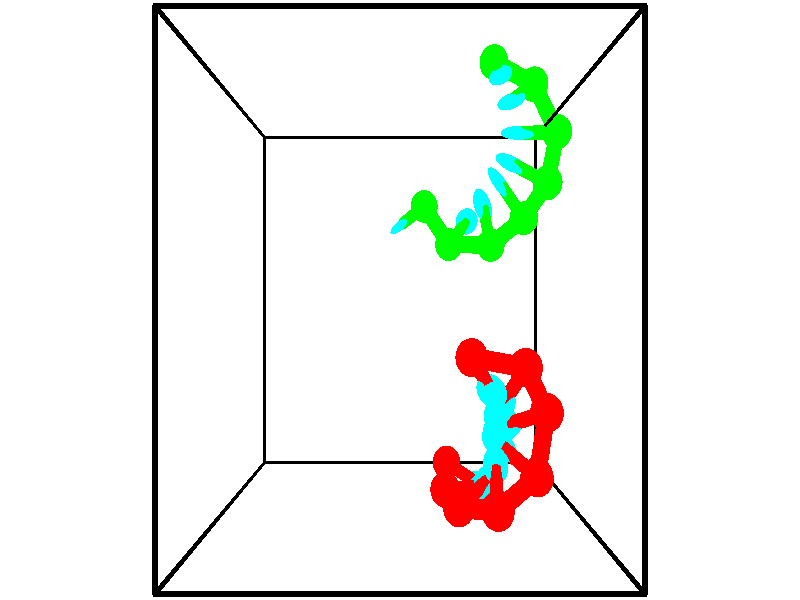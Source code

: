 // switches for output
#declare DRAW_BASES = 1; // possible values are 0, 1; only relevant for DNA ribbons
#declare DRAW_BASES_TYPE = 3; // possible values are 1, 2, 3; only relevant for DNA ribbons
#declare DRAW_FOG = 0; // set to 1 to enable fog

#include "colors.inc"

#include "transforms.inc"
background { rgb <1, 1, 1>}

#default {
   normal{
       ripples 0.25
       frequency 0.20
       turbulence 0.2
       lambda 5
   }
	finish {
		phong 0.1
		phong_size 40.
	}
}

// original window dimensions: 1024x640


// camera settings

camera {
	sky <-0, 1, 0>
	up <-0, 1, 0>
	right 1.6 * <1, 0, 0>
	location <2.5, 2.5, 11.1562>
	look_at <2.5, 2.5, 2.5>
	direction <0, 0, -8.6562>
	angle 67.0682
}


# declare cpy_camera_pos = <2.5, 2.5, 11.1562>;
# if (DRAW_FOG = 1)
fog {
	fog_type 2
	up vnormalize(cpy_camera_pos)
	color rgbt<1,1,1,0.3>
	distance 1e-5
	fog_alt 3e-3
	fog_offset 4
}
# end


// LIGHTS

# declare lum = 6;
global_settings {
	ambient_light rgb lum * <0.05, 0.05, 0.05>
	max_trace_level 15
}# declare cpy_direct_light_amount = 0.25;
light_source
{	1000 * <-1, -1, 1>,
	rgb lum * cpy_direct_light_amount
	parallel
}

light_source
{	1000 * <1, 1, -1>,
	rgb lum * cpy_direct_light_amount
	parallel
}

// strand 0

// nucleotide -1

// particle -1
sphere {
	<3.606244, 1.758691, 1.841889> 0.250000
	pigment { color rgbt <1,0,0,0> }
	no_shadow
}
cylinder {
	<3.733059, 1.554871, 2.161850>,  <3.809148, 1.432578, 2.353827>, 0.100000
	pigment { color rgbt <1,0,0,0> }
	no_shadow
}
cylinder {
	<3.733059, 1.554871, 2.161850>,  <3.606244, 1.758691, 1.841889>, 0.100000
	pigment { color rgbt <1,0,0,0> }
	no_shadow
}

// particle -1
sphere {
	<3.733059, 1.554871, 2.161850> 0.100000
	pigment { color rgbt <1,0,0,0> }
	no_shadow
}
sphere {
	0, 1
	scale<0.080000,0.200000,0.300000>
	matrix <0.257240, -0.765597, -0.589652,
		0.912861, 0.392708, -0.111646,
		0.317037, -0.509551, 0.799904,
		3.828170, 1.402005, 2.401821>
	pigment { color rgbt <0,1,1,0> }
	no_shadow
}
cylinder {
	<4.423251, 1.639511, 1.944086>,  <3.606244, 1.758691, 1.841889>, 0.130000
	pigment { color rgbt <1,0,0,0> }
	no_shadow
}

// nucleotide -1

// particle -1
sphere {
	<4.423251, 1.639511, 1.944086> 0.250000
	pigment { color rgbt <1,0,0,0> }
	no_shadow
}
cylinder {
	<4.170673, 1.360954, 2.080505>,  <4.019126, 1.193820, 2.162357>, 0.100000
	pigment { color rgbt <1,0,0,0> }
	no_shadow
}
cylinder {
	<4.170673, 1.360954, 2.080505>,  <4.423251, 1.639511, 1.944086>, 0.100000
	pigment { color rgbt <1,0,0,0> }
	no_shadow
}

// particle -1
sphere {
	<4.170673, 1.360954, 2.080505> 0.100000
	pigment { color rgbt <1,0,0,0> }
	no_shadow
}
sphere {
	0, 1
	scale<0.080000,0.200000,0.300000>
	matrix <0.254959, -0.601830, -0.756834,
		0.732307, -0.390945, 0.557574,
		-0.631445, -0.696393, 0.341049,
		3.981240, 1.152036, 2.182820>
	pigment { color rgbt <0,1,1,0> }
	no_shadow
}
cylinder {
	<4.747739, 1.064265, 1.921426>,  <4.423251, 1.639511, 1.944086>, 0.130000
	pigment { color rgbt <1,0,0,0> }
	no_shadow
}

// nucleotide -1

// particle -1
sphere {
	<4.747739, 1.064265, 1.921426> 0.250000
	pigment { color rgbt <1,0,0,0> }
	no_shadow
}
cylinder {
	<4.360172, 0.965530, 1.928009>,  <4.127632, 0.906289, 1.931959>, 0.100000
	pigment { color rgbt <1,0,0,0> }
	no_shadow
}
cylinder {
	<4.360172, 0.965530, 1.928009>,  <4.747739, 1.064265, 1.921426>, 0.100000
	pigment { color rgbt <1,0,0,0> }
	no_shadow
}

// particle -1
sphere {
	<4.360172, 0.965530, 1.928009> 0.100000
	pigment { color rgbt <1,0,0,0> }
	no_shadow
}
sphere {
	0, 1
	scale<0.080000,0.200000,0.300000>
	matrix <0.109751, -0.488522, -0.865622,
		0.221708, -0.836909, 0.500428,
		-0.968917, -0.246838, 0.016457,
		4.069497, 0.891479, 1.932946>
	pigment { color rgbt <0,1,1,0> }
	no_shadow
}
cylinder {
	<4.608416, 0.227183, 1.865535>,  <4.747739, 1.064265, 1.921426>, 0.130000
	pigment { color rgbt <1,0,0,0> }
	no_shadow
}

// nucleotide -1

// particle -1
sphere {
	<4.608416, 0.227183, 1.865535> 0.250000
	pigment { color rgbt <1,0,0,0> }
	no_shadow
}
cylinder {
	<4.293606, 0.446953, 1.753304>,  <4.104720, 0.578815, 1.685965>, 0.100000
	pigment { color rgbt <1,0,0,0> }
	no_shadow
}
cylinder {
	<4.293606, 0.446953, 1.753304>,  <4.608416, 0.227183, 1.865535>, 0.100000
	pigment { color rgbt <1,0,0,0> }
	no_shadow
}

// particle -1
sphere {
	<4.293606, 0.446953, 1.753304> 0.100000
	pigment { color rgbt <1,0,0,0> }
	no_shadow
}
sphere {
	0, 1
	scale<0.080000,0.200000,0.300000>
	matrix <-0.083434, -0.545420, -0.834000,
		-0.611253, -0.632969, 0.475100,
		-0.787025, 0.549424, -0.280578,
		4.057498, 0.611780, 1.669130>
	pigment { color rgbt <0,1,1,0> }
	no_shadow
}
cylinder {
	<3.985670, -0.169414, 1.999813>,  <4.608416, 0.227183, 1.865535>, 0.130000
	pigment { color rgbt <1,0,0,0> }
	no_shadow
}

// nucleotide -1

// particle -1
sphere {
	<3.985670, -0.169414, 1.999813> 0.250000
	pigment { color rgbt <1,0,0,0> }
	no_shadow
}
cylinder {
	<4.013176, 0.097023, 1.702736>,  <4.029680, 0.256885, 1.524490>, 0.100000
	pigment { color rgbt <1,0,0,0> }
	no_shadow
}
cylinder {
	<4.013176, 0.097023, 1.702736>,  <3.985670, -0.169414, 1.999813>, 0.100000
	pigment { color rgbt <1,0,0,0> }
	no_shadow
}

// particle -1
sphere {
	<4.013176, 0.097023, 1.702736> 0.100000
	pigment { color rgbt <1,0,0,0> }
	no_shadow
}
sphere {
	0, 1
	scale<0.080000,0.200000,0.300000>
	matrix <0.022976, -0.745316, -0.666316,
		-0.997368, 0.028756, -0.066556,
		0.068766, 0.666091, -0.742693,
		4.033806, 0.296850, 1.479928>
	pigment { color rgbt <0,1,1,0> }
	no_shadow
}
cylinder {
	<3.436746, -0.259017, 1.534185>,  <3.985670, -0.169414, 1.999813>, 0.130000
	pigment { color rgbt <1,0,0,0> }
	no_shadow
}

// nucleotide -1

// particle -1
sphere {
	<3.436746, -0.259017, 1.534185> 0.250000
	pigment { color rgbt <1,0,0,0> }
	no_shadow
}
cylinder {
	<3.745213, -0.078934, 1.354134>,  <3.930292, 0.029116, 1.246103>, 0.100000
	pigment { color rgbt <1,0,0,0> }
	no_shadow
}
cylinder {
	<3.745213, -0.078934, 1.354134>,  <3.436746, -0.259017, 1.534185>, 0.100000
	pigment { color rgbt <1,0,0,0> }
	no_shadow
}

// particle -1
sphere {
	<3.745213, -0.078934, 1.354134> 0.100000
	pigment { color rgbt <1,0,0,0> }
	no_shadow
}
sphere {
	0, 1
	scale<0.080000,0.200000,0.300000>
	matrix <-0.041730, -0.669779, -0.741387,
		-0.635266, 0.590516, -0.497723,
		0.771166, 0.450208, -0.450129,
		3.976562, 0.056129, 1.219095>
	pigment { color rgbt <0,1,1,0> }
	no_shadow
}
cylinder {
	<3.266265, -0.185518, 0.893190>,  <3.436746, -0.259017, 1.534185>, 0.130000
	pigment { color rgbt <1,0,0,0> }
	no_shadow
}

// nucleotide -1

// particle -1
sphere {
	<3.266265, -0.185518, 0.893190> 0.250000
	pigment { color rgbt <1,0,0,0> }
	no_shadow
}
cylinder {
	<3.665367, -0.164734, 0.876282>,  <3.904828, -0.152263, 0.866137>, 0.100000
	pigment { color rgbt <1,0,0,0> }
	no_shadow
}
cylinder {
	<3.665367, -0.164734, 0.876282>,  <3.266265, -0.185518, 0.893190>, 0.100000
	pigment { color rgbt <1,0,0,0> }
	no_shadow
}

// particle -1
sphere {
	<3.665367, -0.164734, 0.876282> 0.100000
	pigment { color rgbt <1,0,0,0> }
	no_shadow
}
sphere {
	0, 1
	scale<0.080000,0.200000,0.300000>
	matrix <-0.004275, -0.580373, -0.814340,
		-0.066847, 0.812691, -0.578847,
		0.997754, 0.051961, -0.042270,
		3.964693, -0.149145, 0.863601>
	pigment { color rgbt <0,1,1,0> }
	no_shadow
}
cylinder {
	<3.344845, 0.045955, 0.220187>,  <3.266265, -0.185518, 0.893190>, 0.130000
	pigment { color rgbt <1,0,0,0> }
	no_shadow
}

// nucleotide -1

// particle -1
sphere {
	<3.344845, 0.045955, 0.220187> 0.250000
	pigment { color rgbt <1,0,0,0> }
	no_shadow
}
cylinder {
	<3.689053, -0.131248, 0.320786>,  <3.895577, -0.237570, 0.381145>, 0.100000
	pigment { color rgbt <1,0,0,0> }
	no_shadow
}
cylinder {
	<3.689053, -0.131248, 0.320786>,  <3.344845, 0.045955, 0.220187>, 0.100000
	pigment { color rgbt <1,0,0,0> }
	no_shadow
}

// particle -1
sphere {
	<3.689053, -0.131248, 0.320786> 0.100000
	pigment { color rgbt <1,0,0,0> }
	no_shadow
}
sphere {
	0, 1
	scale<0.080000,0.200000,0.300000>
	matrix <0.049544, -0.418573, -0.906831,
		0.507003, 0.792806, -0.338241,
		0.860519, -0.443008, 0.251497,
		3.947208, -0.264151, 0.396235>
	pigment { color rgbt <0,1,1,0> }
	no_shadow
}
// strand 1

// nucleotide -1

// particle -1
sphere {
	<2.945476, 3.941092, -0.002405> 0.250000
	pigment { color rgbt <0,1,0,0> }
	no_shadow
}
cylinder {
	<2.708754, 3.813690, -0.298599>,  <2.566720, 3.737249, -0.476316>, 0.100000
	pigment { color rgbt <0,1,0,0> }
	no_shadow
}
cylinder {
	<2.708754, 3.813690, -0.298599>,  <2.945476, 3.941092, -0.002405>, 0.100000
	pigment { color rgbt <0,1,0,0> }
	no_shadow
}

// particle -1
sphere {
	<2.708754, 3.813690, -0.298599> 0.100000
	pigment { color rgbt <0,1,0,0> }
	no_shadow
}
sphere {
	0, 1
	scale<0.080000,0.200000,0.300000>
	matrix <-0.555991, 0.826422, 0.088886,
		0.583643, 0.464307, -0.666168,
		-0.591806, -0.318505, -0.740486,
		2.531212, 3.718139, -0.520745>
	pigment { color rgbt <0,1,1,0> }
	no_shadow
}
cylinder {
	<3.391640, 3.342314, 0.154615>,  <2.945476, 3.941092, -0.002405>, 0.130000
	pigment { color rgbt <0,1,0,0> }
	no_shadow
}

// nucleotide -1

// particle -1
sphere {
	<3.391640, 3.342314, 0.154615> 0.250000
	pigment { color rgbt <0,1,0,0> }
	no_shadow
}
cylinder {
	<3.604790, 3.571365, -0.094589>,  <3.732680, 3.708796, -0.244112>, 0.100000
	pigment { color rgbt <0,1,0,0> }
	no_shadow
}
cylinder {
	<3.604790, 3.571365, -0.094589>,  <3.391640, 3.342314, 0.154615>, 0.100000
	pigment { color rgbt <0,1,0,0> }
	no_shadow
}

// particle -1
sphere {
	<3.604790, 3.571365, -0.094589> 0.100000
	pigment { color rgbt <0,1,0,0> }
	no_shadow
}
sphere {
	0, 1
	scale<0.080000,0.200000,0.300000>
	matrix <0.417827, 0.462182, 0.782182,
		0.735843, -0.677116, 0.007025,
		0.532875, 0.572628, -0.623011,
		3.764652, 3.743154, -0.281492>
	pigment { color rgbt <0,1,1,0> }
	no_shadow
}
cylinder {
	<4.139734, 3.326660, 0.235615>,  <3.391640, 3.342314, 0.154615>, 0.130000
	pigment { color rgbt <0,1,0,0> }
	no_shadow
}

// nucleotide -1

// particle -1
sphere {
	<4.139734, 3.326660, 0.235615> 0.250000
	pigment { color rgbt <0,1,0,0> }
	no_shadow
}
cylinder {
	<4.078413, 3.689285, 0.078316>,  <4.041621, 3.906860, -0.016064>, 0.100000
	pigment { color rgbt <0,1,0,0> }
	no_shadow
}
cylinder {
	<4.078413, 3.689285, 0.078316>,  <4.139734, 3.326660, 0.235615>, 0.100000
	pigment { color rgbt <0,1,0,0> }
	no_shadow
}

// particle -1
sphere {
	<4.078413, 3.689285, 0.078316> 0.100000
	pigment { color rgbt <0,1,0,0> }
	no_shadow
}
sphere {
	0, 1
	scale<0.080000,0.200000,0.300000>
	matrix <0.486104, 0.415656, 0.768722,
		0.860350, -0.073312, -0.504405,
		-0.153302, 0.906562, -0.393247,
		4.032423, 3.961254, -0.039658>
	pigment { color rgbt <0,1,1,0> }
	no_shadow
}
cylinder {
	<4.706565, 3.715409, 0.392010>,  <4.139734, 3.326660, 0.235615>, 0.130000
	pigment { color rgbt <0,1,0,0> }
	no_shadow
}

// nucleotide -1

// particle -1
sphere {
	<4.706565, 3.715409, 0.392010> 0.250000
	pigment { color rgbt <0,1,0,0> }
	no_shadow
}
cylinder {
	<4.474035, 4.030045, 0.308739>,  <4.334517, 4.218826, 0.258776>, 0.100000
	pigment { color rgbt <0,1,0,0> }
	no_shadow
}
cylinder {
	<4.474035, 4.030045, 0.308739>,  <4.706565, 3.715409, 0.392010>, 0.100000
	pigment { color rgbt <0,1,0,0> }
	no_shadow
}

// particle -1
sphere {
	<4.474035, 4.030045, 0.308739> 0.100000
	pigment { color rgbt <0,1,0,0> }
	no_shadow
}
sphere {
	0, 1
	scale<0.080000,0.200000,0.300000>
	matrix <0.578720, 0.579552, 0.573762,
		0.571965, 0.213066, -0.792123,
		-0.581325, 0.786589, -0.208178,
		4.299638, 4.266021, 0.246285>
	pigment { color rgbt <0,1,1,0> }
	no_shadow
}
cylinder {
	<5.038123, 4.180881, 0.769330>,  <4.706565, 3.715409, 0.392010>, 0.130000
	pigment { color rgbt <0,1,0,0> }
	no_shadow
}

// nucleotide -1

// particle -1
sphere {
	<5.038123, 4.180881, 0.769330> 0.250000
	pigment { color rgbt <0,1,0,0> }
	no_shadow
}
cylinder {
	<4.707314, 4.363861, 0.638626>,  <4.508828, 4.473649, 0.560204>, 0.100000
	pigment { color rgbt <0,1,0,0> }
	no_shadow
}
cylinder {
	<4.707314, 4.363861, 0.638626>,  <5.038123, 4.180881, 0.769330>, 0.100000
	pigment { color rgbt <0,1,0,0> }
	no_shadow
}

// particle -1
sphere {
	<4.707314, 4.363861, 0.638626> 0.100000
	pigment { color rgbt <0,1,0,0> }
	no_shadow
}
sphere {
	0, 1
	scale<0.080000,0.200000,0.300000>
	matrix <0.183112, 0.768754, 0.612770,
		0.531510, 0.446941, -0.719542,
		-0.827023, 0.457450, -0.326761,
		4.459207, 4.501096, 0.540598>
	pigment { color rgbt <0,1,1,0> }
	no_shadow
}
cylinder {
	<5.224329, 4.927099, 0.688371>,  <5.038123, 4.180881, 0.769330>, 0.130000
	pigment { color rgbt <0,1,0,0> }
	no_shadow
}

// nucleotide -1

// particle -1
sphere {
	<5.224329, 4.927099, 0.688371> 0.250000
	pigment { color rgbt <0,1,0,0> }
	no_shadow
}
cylinder {
	<4.827560, 4.908447, 0.735565>,  <4.589499, 4.897256, 0.763881>, 0.100000
	pigment { color rgbt <0,1,0,0> }
	no_shadow
}
cylinder {
	<4.827560, 4.908447, 0.735565>,  <5.224329, 4.927099, 0.688371>, 0.100000
	pigment { color rgbt <0,1,0,0> }
	no_shadow
}

// particle -1
sphere {
	<4.827560, 4.908447, 0.735565> 0.100000
	pigment { color rgbt <0,1,0,0> }
	no_shadow
}
sphere {
	0, 1
	scale<0.080000,0.200000,0.300000>
	matrix <0.017773, 0.869760, 0.493154,
		-0.125613, 0.491267, -0.861904,
		-0.991920, -0.046628, 0.117984,
		4.529984, 4.894459, 0.770960>
	pigment { color rgbt <0,1,1,0> }
	no_shadow
}
cylinder {
	<4.856193, 5.664533, 0.530095>,  <5.224329, 4.927099, 0.688371>, 0.130000
	pigment { color rgbt <0,1,0,0> }
	no_shadow
}

// nucleotide -1

// particle -1
sphere {
	<4.856193, 5.664533, 0.530095> 0.250000
	pigment { color rgbt <0,1,0,0> }
	no_shadow
}
cylinder {
	<4.590422, 5.464020, 0.751816>,  <4.430959, 5.343712, 0.884848>, 0.100000
	pigment { color rgbt <0,1,0,0> }
	no_shadow
}
cylinder {
	<4.590422, 5.464020, 0.751816>,  <4.856193, 5.664533, 0.530095>, 0.100000
	pigment { color rgbt <0,1,0,0> }
	no_shadow
}

// particle -1
sphere {
	<4.590422, 5.464020, 0.751816> 0.100000
	pigment { color rgbt <0,1,0,0> }
	no_shadow
}
sphere {
	0, 1
	scale<0.080000,0.200000,0.300000>
	matrix <-0.181433, 0.827692, 0.531044,
		-0.724995, 0.252272, -0.640890,
		-0.664427, -0.501284, 0.554302,
		4.391094, 5.313635, 0.918106>
	pigment { color rgbt <0,1,1,0> }
	no_shadow
}
cylinder {
	<4.160110, 6.007404, 0.476172>,  <4.856193, 5.664533, 0.530095>, 0.130000
	pigment { color rgbt <0,1,0,0> }
	no_shadow
}

// nucleotide -1

// particle -1
sphere {
	<4.160110, 6.007404, 0.476172> 0.250000
	pigment { color rgbt <0,1,0,0> }
	no_shadow
}
cylinder {
	<4.172064, 5.792389, 0.813255>,  <4.179236, 5.663380, 1.015506>, 0.100000
	pigment { color rgbt <0,1,0,0> }
	no_shadow
}
cylinder {
	<4.172064, 5.792389, 0.813255>,  <4.160110, 6.007404, 0.476172>, 0.100000
	pigment { color rgbt <0,1,0,0> }
	no_shadow
}

// particle -1
sphere {
	<4.172064, 5.792389, 0.813255> 0.100000
	pigment { color rgbt <0,1,0,0> }
	no_shadow
}
sphere {
	0, 1
	scale<0.080000,0.200000,0.300000>
	matrix <-0.424245, 0.756558, 0.497631,
		-0.905054, -0.372387, -0.205439,
		0.029885, -0.537539, 0.842709,
		4.181029, 5.631127, 1.066068>
	pigment { color rgbt <0,1,1,0> }
	no_shadow
}
// box output
cylinder {
	<0.000000, 0.000000, 0.000000>,  <5.000000, 0.000000, 0.000000>, 0.025000
	pigment { color rgbt <0,0,0,0> }
	no_shadow
}
cylinder {
	<0.000000, 0.000000, 0.000000>,  <0.000000, 5.000000, 0.000000>, 0.025000
	pigment { color rgbt <0,0,0,0> }
	no_shadow
}
cylinder {
	<0.000000, 0.000000, 0.000000>,  <0.000000, 0.000000, 5.000000>, 0.025000
	pigment { color rgbt <0,0,0,0> }
	no_shadow
}
cylinder {
	<5.000000, 5.000000, 5.000000>,  <0.000000, 5.000000, 5.000000>, 0.025000
	pigment { color rgbt <0,0,0,0> }
	no_shadow
}
cylinder {
	<5.000000, 5.000000, 5.000000>,  <5.000000, 0.000000, 5.000000>, 0.025000
	pigment { color rgbt <0,0,0,0> }
	no_shadow
}
cylinder {
	<5.000000, 5.000000, 5.000000>,  <5.000000, 5.000000, 0.000000>, 0.025000
	pigment { color rgbt <0,0,0,0> }
	no_shadow
}
cylinder {
	<0.000000, 0.000000, 5.000000>,  <0.000000, 5.000000, 5.000000>, 0.025000
	pigment { color rgbt <0,0,0,0> }
	no_shadow
}
cylinder {
	<0.000000, 0.000000, 5.000000>,  <5.000000, 0.000000, 5.000000>, 0.025000
	pigment { color rgbt <0,0,0,0> }
	no_shadow
}
cylinder {
	<5.000000, 5.000000, 0.000000>,  <0.000000, 5.000000, 0.000000>, 0.025000
	pigment { color rgbt <0,0,0,0> }
	no_shadow
}
cylinder {
	<5.000000, 5.000000, 0.000000>,  <5.000000, 0.000000, 0.000000>, 0.025000
	pigment { color rgbt <0,0,0,0> }
	no_shadow
}
cylinder {
	<5.000000, 0.000000, 5.000000>,  <5.000000, 0.000000, 0.000000>, 0.025000
	pigment { color rgbt <0,0,0,0> }
	no_shadow
}
cylinder {
	<0.000000, 5.000000, 0.000000>,  <0.000000, 5.000000, 5.000000>, 0.025000
	pigment { color rgbt <0,0,0,0> }
	no_shadow
}
// end of box output
